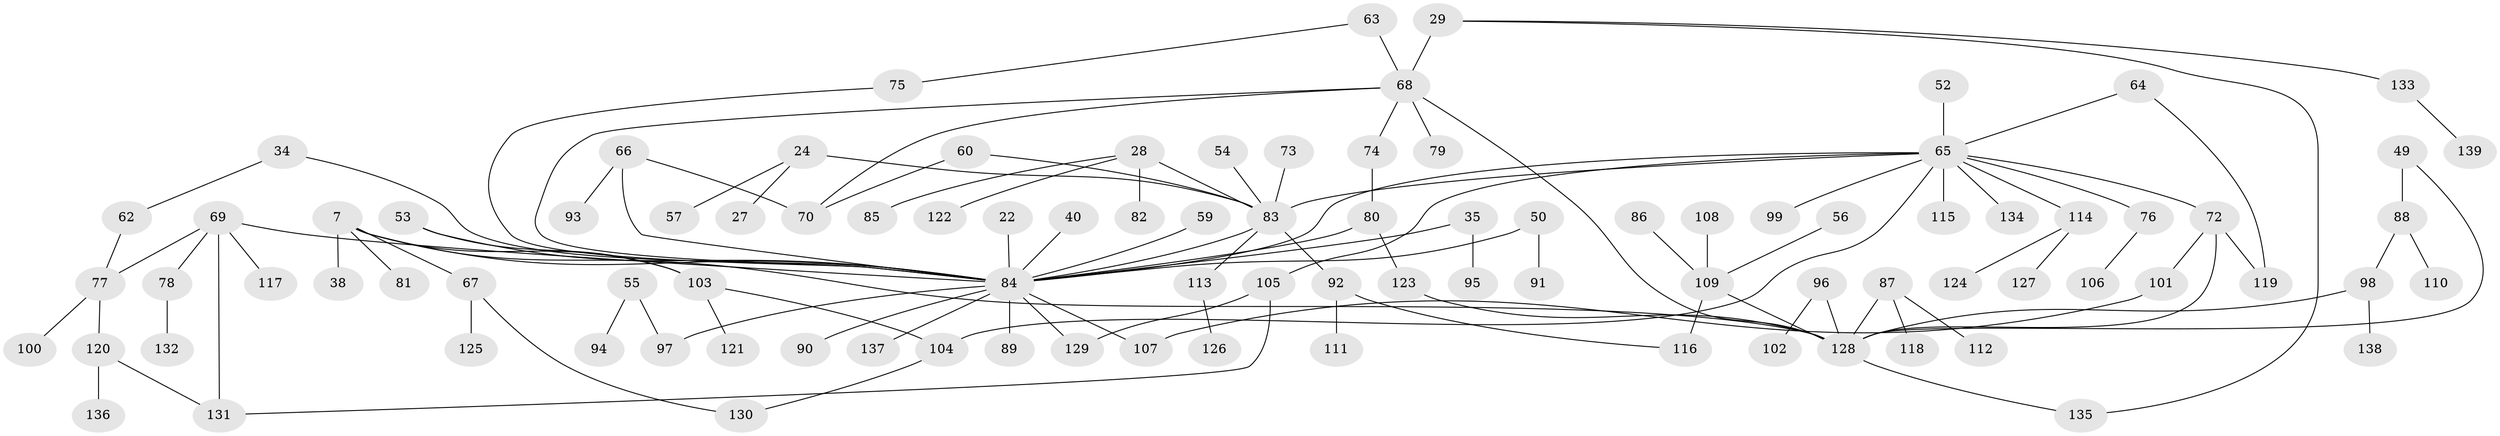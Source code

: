 // original degree distribution, {9: 0.007194244604316547, 7: 0.02877697841726619, 4: 0.08633093525179857, 5: 0.03597122302158273, 6: 0.02158273381294964, 1: 0.3669064748201439, 3: 0.19424460431654678, 2: 0.2589928057553957}
// Generated by graph-tools (version 1.1) at 2025/44/03/04/25 21:44:34]
// undirected, 97 vertices, 116 edges
graph export_dot {
graph [start="1"]
  node [color=gray90,style=filled];
  7;
  22;
  24 [super="+19"];
  27;
  28;
  29;
  34;
  35;
  38;
  40;
  49;
  50;
  52;
  53;
  54;
  55;
  56;
  57;
  59;
  60;
  62;
  63;
  64 [super="+46"];
  65 [super="+25+61"];
  66;
  67;
  68 [super="+18"];
  69;
  70;
  72 [super="+20"];
  73;
  74;
  75;
  76;
  77;
  78;
  79;
  80 [super="+15"];
  81 [super="+71"];
  82;
  83 [super="+23+48"];
  84 [super="+44+36+58"];
  85;
  86;
  87 [super="+45"];
  88;
  89;
  90;
  91;
  92;
  93;
  94;
  95;
  96 [super="+43"];
  97 [super="+42"];
  98;
  99;
  100;
  101;
  102;
  103;
  104;
  105 [super="+26"];
  106;
  107;
  108;
  109 [super="+16"];
  110;
  111;
  112;
  113;
  114;
  115;
  116;
  117;
  118;
  119;
  120;
  121;
  122;
  123;
  124;
  125;
  126;
  127;
  128 [super="+8+11"];
  129;
  130;
  131;
  132;
  133;
  134;
  135;
  136;
  137;
  138;
  139;
  7 -- 38;
  7 -- 67;
  7 -- 103;
  7 -- 81 [weight=2];
  7 -- 128;
  7 -- 84;
  22 -- 84;
  24 -- 83 [weight=2];
  24 -- 57;
  24 -- 27;
  28 -- 82;
  28 -- 85;
  28 -- 122;
  28 -- 83 [weight=2];
  29 -- 133;
  29 -- 135;
  29 -- 68 [weight=2];
  34 -- 62;
  34 -- 84;
  35 -- 95;
  35 -- 84;
  40 -- 84;
  49 -- 88;
  49 -- 128;
  50 -- 91;
  50 -- 84;
  52 -- 65;
  53 -- 103;
  53 -- 84;
  54 -- 83;
  55 -- 94;
  55 -- 97;
  56 -- 109;
  59 -- 84;
  60 -- 70;
  60 -- 83;
  62 -- 77;
  63 -- 75;
  63 -- 68;
  64 -- 119;
  64 -- 65;
  65 -- 83;
  65 -- 104;
  65 -- 99;
  65 -- 134;
  65 -- 72;
  65 -- 105;
  65 -- 76;
  65 -- 114;
  65 -- 115;
  65 -- 84;
  66 -- 93;
  66 -- 70;
  66 -- 84;
  67 -- 125;
  67 -- 130;
  68 -- 70;
  68 -- 79;
  68 -- 128;
  68 -- 74;
  68 -- 84;
  69 -- 78;
  69 -- 117;
  69 -- 131;
  69 -- 77;
  69 -- 84;
  72 -- 101;
  72 -- 128 [weight=2];
  72 -- 119;
  73 -- 83;
  74 -- 80;
  75 -- 84;
  76 -- 106;
  77 -- 100;
  77 -- 120;
  78 -- 132;
  80 -- 123;
  80 -- 84;
  83 -- 84 [weight=3];
  83 -- 113;
  83 -- 92 [weight=2];
  84 -- 137;
  84 -- 129;
  84 -- 89;
  84 -- 90;
  84 -- 107;
  84 -- 97;
  86 -- 109;
  87 -- 112;
  87 -- 118;
  87 -- 128;
  88 -- 98;
  88 -- 110;
  92 -- 111;
  92 -- 116;
  96 -- 128;
  96 -- 102;
  98 -- 138;
  98 -- 128;
  101 -- 107;
  103 -- 121;
  103 -- 104;
  104 -- 130;
  105 -- 129;
  105 -- 131;
  108 -- 109;
  109 -- 116;
  109 -- 128;
  113 -- 126;
  114 -- 124;
  114 -- 127;
  120 -- 136;
  120 -- 131;
  123 -- 128;
  128 -- 135;
  133 -- 139;
}
